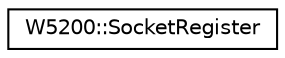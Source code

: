 digraph "Graphical Class Hierarchy"
{
  edge [fontname="Helvetica",fontsize="10",labelfontname="Helvetica",labelfontsize="10"];
  node [fontname="Helvetica",fontsize="10",shape=record];
  rankdir="LR";
  Node1 [label="W5200::SocketRegister",height=0.2,width=0.4,color="black", fillcolor="white", style="filled",URL="$db/dc8/structW5200_1_1SocketRegister.html"];
}
